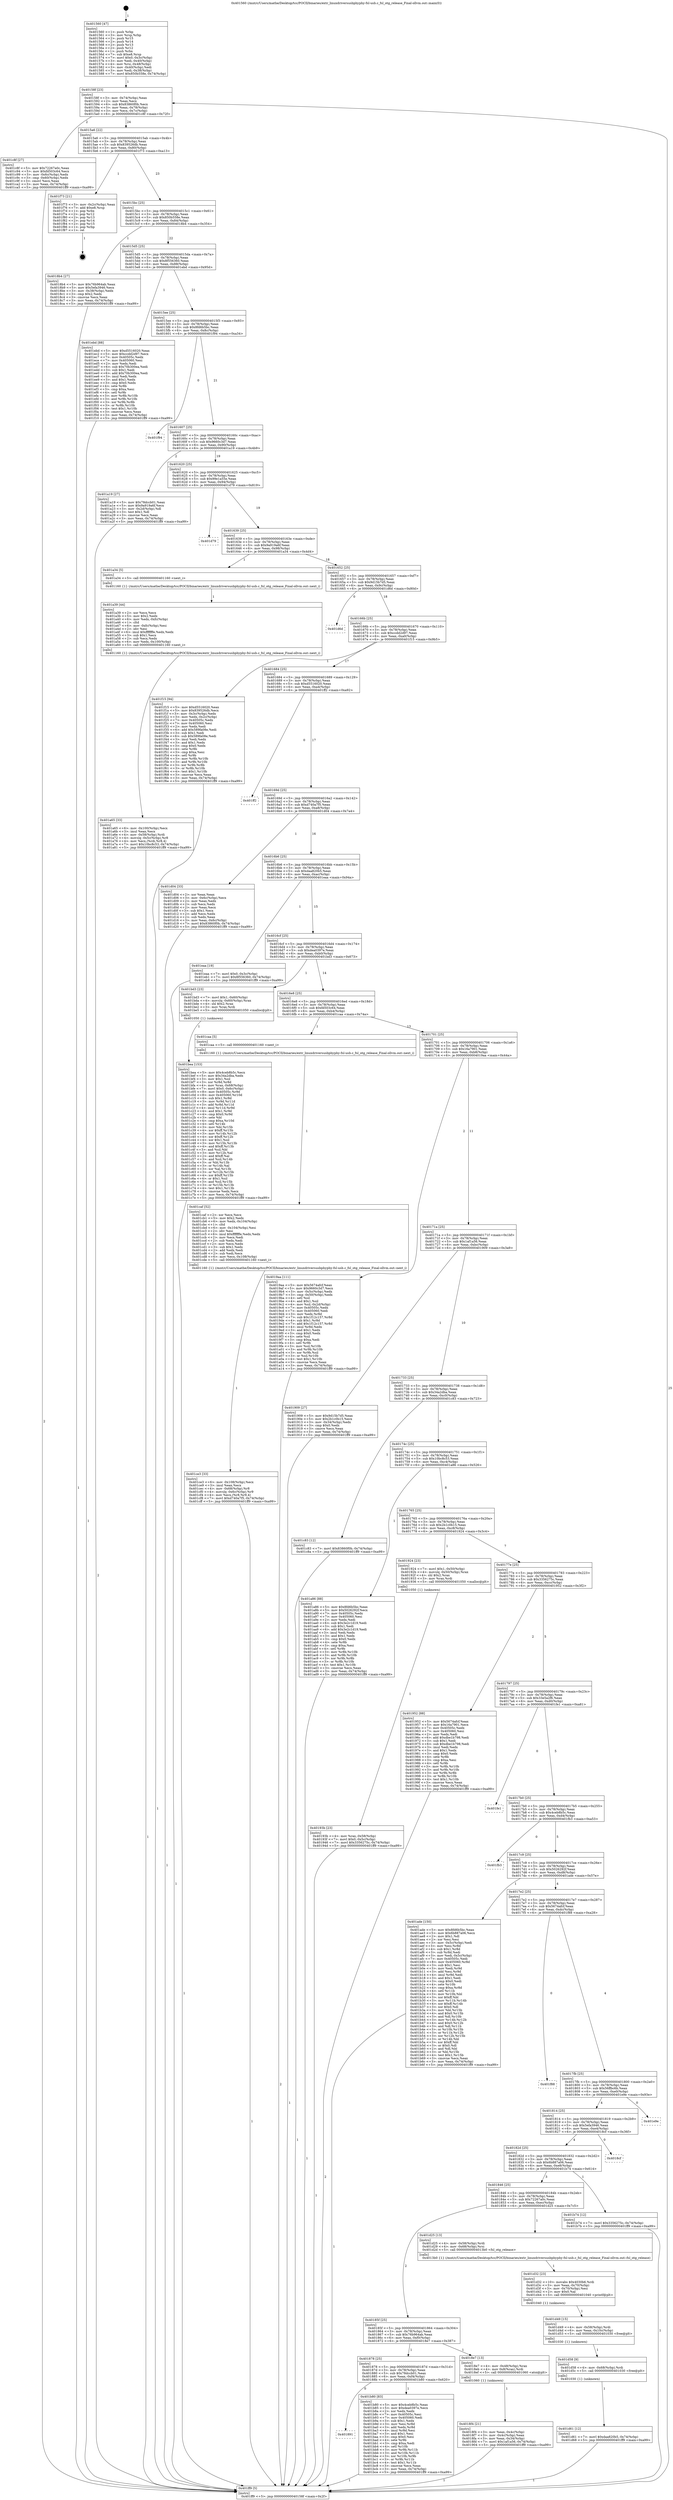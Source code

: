 digraph "0x401560" {
  label = "0x401560 (/mnt/c/Users/mathe/Desktop/tcc/POCII/binaries/extr_linuxdriversusbphyphy-fsl-usb.c_fsl_otg_release_Final-ollvm.out::main(0))"
  labelloc = "t"
  node[shape=record]

  Entry [label="",width=0.3,height=0.3,shape=circle,fillcolor=black,style=filled]
  "0x40158f" [label="{
     0x40158f [23]\l
     | [instrs]\l
     &nbsp;&nbsp;0x40158f \<+3\>: mov -0x74(%rbp),%eax\l
     &nbsp;&nbsp;0x401592 \<+2\>: mov %eax,%ecx\l
     &nbsp;&nbsp;0x401594 \<+6\>: sub $0x83860f0b,%ecx\l
     &nbsp;&nbsp;0x40159a \<+3\>: mov %eax,-0x78(%rbp)\l
     &nbsp;&nbsp;0x40159d \<+3\>: mov %ecx,-0x7c(%rbp)\l
     &nbsp;&nbsp;0x4015a0 \<+6\>: je 0000000000401c8f \<main+0x72f\>\l
  }"]
  "0x401c8f" [label="{
     0x401c8f [27]\l
     | [instrs]\l
     &nbsp;&nbsp;0x401c8f \<+5\>: mov $0x72267a0c,%eax\l
     &nbsp;&nbsp;0x401c94 \<+5\>: mov $0xfd503c64,%ecx\l
     &nbsp;&nbsp;0x401c99 \<+3\>: mov -0x6c(%rbp),%edx\l
     &nbsp;&nbsp;0x401c9c \<+3\>: cmp -0x60(%rbp),%edx\l
     &nbsp;&nbsp;0x401c9f \<+3\>: cmovl %ecx,%eax\l
     &nbsp;&nbsp;0x401ca2 \<+3\>: mov %eax,-0x74(%rbp)\l
     &nbsp;&nbsp;0x401ca5 \<+5\>: jmp 0000000000401ff9 \<main+0xa99\>\l
  }"]
  "0x4015a6" [label="{
     0x4015a6 [22]\l
     | [instrs]\l
     &nbsp;&nbsp;0x4015a6 \<+5\>: jmp 00000000004015ab \<main+0x4b\>\l
     &nbsp;&nbsp;0x4015ab \<+3\>: mov -0x78(%rbp),%eax\l
     &nbsp;&nbsp;0x4015ae \<+5\>: sub $0x839526db,%eax\l
     &nbsp;&nbsp;0x4015b3 \<+3\>: mov %eax,-0x80(%rbp)\l
     &nbsp;&nbsp;0x4015b6 \<+6\>: je 0000000000401f73 \<main+0xa13\>\l
  }"]
  Exit [label="",width=0.3,height=0.3,shape=circle,fillcolor=black,style=filled,peripheries=2]
  "0x401f73" [label="{
     0x401f73 [21]\l
     | [instrs]\l
     &nbsp;&nbsp;0x401f73 \<+3\>: mov -0x2c(%rbp),%eax\l
     &nbsp;&nbsp;0x401f76 \<+7\>: add $0xe8,%rsp\l
     &nbsp;&nbsp;0x401f7d \<+1\>: pop %rbx\l
     &nbsp;&nbsp;0x401f7e \<+2\>: pop %r12\l
     &nbsp;&nbsp;0x401f80 \<+2\>: pop %r13\l
     &nbsp;&nbsp;0x401f82 \<+2\>: pop %r14\l
     &nbsp;&nbsp;0x401f84 \<+2\>: pop %r15\l
     &nbsp;&nbsp;0x401f86 \<+1\>: pop %rbp\l
     &nbsp;&nbsp;0x401f87 \<+1\>: ret\l
  }"]
  "0x4015bc" [label="{
     0x4015bc [25]\l
     | [instrs]\l
     &nbsp;&nbsp;0x4015bc \<+5\>: jmp 00000000004015c1 \<main+0x61\>\l
     &nbsp;&nbsp;0x4015c1 \<+3\>: mov -0x78(%rbp),%eax\l
     &nbsp;&nbsp;0x4015c4 \<+5\>: sub $0x850b558e,%eax\l
     &nbsp;&nbsp;0x4015c9 \<+6\>: mov %eax,-0x84(%rbp)\l
     &nbsp;&nbsp;0x4015cf \<+6\>: je 00000000004018b4 \<main+0x354\>\l
  }"]
  "0x401d61" [label="{
     0x401d61 [12]\l
     | [instrs]\l
     &nbsp;&nbsp;0x401d61 \<+7\>: movl $0xdaa820b5,-0x74(%rbp)\l
     &nbsp;&nbsp;0x401d68 \<+5\>: jmp 0000000000401ff9 \<main+0xa99\>\l
  }"]
  "0x4018b4" [label="{
     0x4018b4 [27]\l
     | [instrs]\l
     &nbsp;&nbsp;0x4018b4 \<+5\>: mov $0x76b964ab,%eax\l
     &nbsp;&nbsp;0x4018b9 \<+5\>: mov $0x5efa3946,%ecx\l
     &nbsp;&nbsp;0x4018be \<+3\>: mov -0x38(%rbp),%edx\l
     &nbsp;&nbsp;0x4018c1 \<+3\>: cmp $0x2,%edx\l
     &nbsp;&nbsp;0x4018c4 \<+3\>: cmovne %ecx,%eax\l
     &nbsp;&nbsp;0x4018c7 \<+3\>: mov %eax,-0x74(%rbp)\l
     &nbsp;&nbsp;0x4018ca \<+5\>: jmp 0000000000401ff9 \<main+0xa99\>\l
  }"]
  "0x4015d5" [label="{
     0x4015d5 [25]\l
     | [instrs]\l
     &nbsp;&nbsp;0x4015d5 \<+5\>: jmp 00000000004015da \<main+0x7a\>\l
     &nbsp;&nbsp;0x4015da \<+3\>: mov -0x78(%rbp),%eax\l
     &nbsp;&nbsp;0x4015dd \<+5\>: sub $0x8f556360,%eax\l
     &nbsp;&nbsp;0x4015e2 \<+6\>: mov %eax,-0x88(%rbp)\l
     &nbsp;&nbsp;0x4015e8 \<+6\>: je 0000000000401ebd \<main+0x95d\>\l
  }"]
  "0x401ff9" [label="{
     0x401ff9 [5]\l
     | [instrs]\l
     &nbsp;&nbsp;0x401ff9 \<+5\>: jmp 000000000040158f \<main+0x2f\>\l
  }"]
  "0x401560" [label="{
     0x401560 [47]\l
     | [instrs]\l
     &nbsp;&nbsp;0x401560 \<+1\>: push %rbp\l
     &nbsp;&nbsp;0x401561 \<+3\>: mov %rsp,%rbp\l
     &nbsp;&nbsp;0x401564 \<+2\>: push %r15\l
     &nbsp;&nbsp;0x401566 \<+2\>: push %r14\l
     &nbsp;&nbsp;0x401568 \<+2\>: push %r13\l
     &nbsp;&nbsp;0x40156a \<+2\>: push %r12\l
     &nbsp;&nbsp;0x40156c \<+1\>: push %rbx\l
     &nbsp;&nbsp;0x40156d \<+7\>: sub $0xe8,%rsp\l
     &nbsp;&nbsp;0x401574 \<+7\>: movl $0x0,-0x3c(%rbp)\l
     &nbsp;&nbsp;0x40157b \<+3\>: mov %edi,-0x40(%rbp)\l
     &nbsp;&nbsp;0x40157e \<+4\>: mov %rsi,-0x48(%rbp)\l
     &nbsp;&nbsp;0x401582 \<+3\>: mov -0x40(%rbp),%edi\l
     &nbsp;&nbsp;0x401585 \<+3\>: mov %edi,-0x38(%rbp)\l
     &nbsp;&nbsp;0x401588 \<+7\>: movl $0x850b558e,-0x74(%rbp)\l
  }"]
  "0x401d58" [label="{
     0x401d58 [9]\l
     | [instrs]\l
     &nbsp;&nbsp;0x401d58 \<+4\>: mov -0x68(%rbp),%rdi\l
     &nbsp;&nbsp;0x401d5c \<+5\>: call 0000000000401030 \<free@plt\>\l
     | [calls]\l
     &nbsp;&nbsp;0x401030 \{1\} (unknown)\l
  }"]
  "0x401ebd" [label="{
     0x401ebd [88]\l
     | [instrs]\l
     &nbsp;&nbsp;0x401ebd \<+5\>: mov $0xd5516020,%eax\l
     &nbsp;&nbsp;0x401ec2 \<+5\>: mov $0xccdd2d97,%ecx\l
     &nbsp;&nbsp;0x401ec7 \<+7\>: mov 0x40505c,%edx\l
     &nbsp;&nbsp;0x401ece \<+7\>: mov 0x405060,%esi\l
     &nbsp;&nbsp;0x401ed5 \<+2\>: mov %edx,%edi\l
     &nbsp;&nbsp;0x401ed7 \<+6\>: sub $0x70b300ea,%edi\l
     &nbsp;&nbsp;0x401edd \<+3\>: sub $0x1,%edi\l
     &nbsp;&nbsp;0x401ee0 \<+6\>: add $0x70b300ea,%edi\l
     &nbsp;&nbsp;0x401ee6 \<+3\>: imul %edi,%edx\l
     &nbsp;&nbsp;0x401ee9 \<+3\>: and $0x1,%edx\l
     &nbsp;&nbsp;0x401eec \<+3\>: cmp $0x0,%edx\l
     &nbsp;&nbsp;0x401eef \<+4\>: sete %r8b\l
     &nbsp;&nbsp;0x401ef3 \<+3\>: cmp $0xa,%esi\l
     &nbsp;&nbsp;0x401ef6 \<+4\>: setl %r9b\l
     &nbsp;&nbsp;0x401efa \<+3\>: mov %r8b,%r10b\l
     &nbsp;&nbsp;0x401efd \<+3\>: and %r9b,%r10b\l
     &nbsp;&nbsp;0x401f00 \<+3\>: xor %r9b,%r8b\l
     &nbsp;&nbsp;0x401f03 \<+3\>: or %r8b,%r10b\l
     &nbsp;&nbsp;0x401f06 \<+4\>: test $0x1,%r10b\l
     &nbsp;&nbsp;0x401f0a \<+3\>: cmovne %ecx,%eax\l
     &nbsp;&nbsp;0x401f0d \<+3\>: mov %eax,-0x74(%rbp)\l
     &nbsp;&nbsp;0x401f10 \<+5\>: jmp 0000000000401ff9 \<main+0xa99\>\l
  }"]
  "0x4015ee" [label="{
     0x4015ee [25]\l
     | [instrs]\l
     &nbsp;&nbsp;0x4015ee \<+5\>: jmp 00000000004015f3 \<main+0x93\>\l
     &nbsp;&nbsp;0x4015f3 \<+3\>: mov -0x78(%rbp),%eax\l
     &nbsp;&nbsp;0x4015f6 \<+5\>: sub $0x8fd6b5bc,%eax\l
     &nbsp;&nbsp;0x4015fb \<+6\>: mov %eax,-0x8c(%rbp)\l
     &nbsp;&nbsp;0x401601 \<+6\>: je 0000000000401f94 \<main+0xa34\>\l
  }"]
  "0x401d49" [label="{
     0x401d49 [15]\l
     | [instrs]\l
     &nbsp;&nbsp;0x401d49 \<+4\>: mov -0x58(%rbp),%rdi\l
     &nbsp;&nbsp;0x401d4d \<+6\>: mov %eax,-0x10c(%rbp)\l
     &nbsp;&nbsp;0x401d53 \<+5\>: call 0000000000401030 \<free@plt\>\l
     | [calls]\l
     &nbsp;&nbsp;0x401030 \{1\} (unknown)\l
  }"]
  "0x401f94" [label="{
     0x401f94\l
  }", style=dashed]
  "0x401607" [label="{
     0x401607 [25]\l
     | [instrs]\l
     &nbsp;&nbsp;0x401607 \<+5\>: jmp 000000000040160c \<main+0xac\>\l
     &nbsp;&nbsp;0x40160c \<+3\>: mov -0x78(%rbp),%eax\l
     &nbsp;&nbsp;0x40160f \<+5\>: sub $0x9660c3d7,%eax\l
     &nbsp;&nbsp;0x401614 \<+6\>: mov %eax,-0x90(%rbp)\l
     &nbsp;&nbsp;0x40161a \<+6\>: je 0000000000401a19 \<main+0x4b9\>\l
  }"]
  "0x401d32" [label="{
     0x401d32 [23]\l
     | [instrs]\l
     &nbsp;&nbsp;0x401d32 \<+10\>: movabs $0x4030b6,%rdi\l
     &nbsp;&nbsp;0x401d3c \<+3\>: mov %eax,-0x70(%rbp)\l
     &nbsp;&nbsp;0x401d3f \<+3\>: mov -0x70(%rbp),%esi\l
     &nbsp;&nbsp;0x401d42 \<+2\>: mov $0x0,%al\l
     &nbsp;&nbsp;0x401d44 \<+5\>: call 0000000000401040 \<printf@plt\>\l
     | [calls]\l
     &nbsp;&nbsp;0x401040 \{1\} (unknown)\l
  }"]
  "0x401a19" [label="{
     0x401a19 [27]\l
     | [instrs]\l
     &nbsp;&nbsp;0x401a19 \<+5\>: mov $0x78dccb01,%eax\l
     &nbsp;&nbsp;0x401a1e \<+5\>: mov $0x9a919a6f,%ecx\l
     &nbsp;&nbsp;0x401a23 \<+3\>: mov -0x2d(%rbp),%dl\l
     &nbsp;&nbsp;0x401a26 \<+3\>: test $0x1,%dl\l
     &nbsp;&nbsp;0x401a29 \<+3\>: cmovne %ecx,%eax\l
     &nbsp;&nbsp;0x401a2c \<+3\>: mov %eax,-0x74(%rbp)\l
     &nbsp;&nbsp;0x401a2f \<+5\>: jmp 0000000000401ff9 \<main+0xa99\>\l
  }"]
  "0x401620" [label="{
     0x401620 [25]\l
     | [instrs]\l
     &nbsp;&nbsp;0x401620 \<+5\>: jmp 0000000000401625 \<main+0xc5\>\l
     &nbsp;&nbsp;0x401625 \<+3\>: mov -0x78(%rbp),%eax\l
     &nbsp;&nbsp;0x401628 \<+5\>: sub $0x99e1a55e,%eax\l
     &nbsp;&nbsp;0x40162d \<+6\>: mov %eax,-0x94(%rbp)\l
     &nbsp;&nbsp;0x401633 \<+6\>: je 0000000000401d79 \<main+0x819\>\l
  }"]
  "0x401ce3" [label="{
     0x401ce3 [33]\l
     | [instrs]\l
     &nbsp;&nbsp;0x401ce3 \<+6\>: mov -0x108(%rbp),%ecx\l
     &nbsp;&nbsp;0x401ce9 \<+3\>: imul %eax,%ecx\l
     &nbsp;&nbsp;0x401cec \<+4\>: mov -0x68(%rbp),%r8\l
     &nbsp;&nbsp;0x401cf0 \<+4\>: movslq -0x6c(%rbp),%r9\l
     &nbsp;&nbsp;0x401cf4 \<+4\>: mov %ecx,(%r8,%r9,4)\l
     &nbsp;&nbsp;0x401cf8 \<+7\>: movl $0xd740a7f5,-0x74(%rbp)\l
     &nbsp;&nbsp;0x401cff \<+5\>: jmp 0000000000401ff9 \<main+0xa99\>\l
  }"]
  "0x401d79" [label="{
     0x401d79\l
  }", style=dashed]
  "0x401639" [label="{
     0x401639 [25]\l
     | [instrs]\l
     &nbsp;&nbsp;0x401639 \<+5\>: jmp 000000000040163e \<main+0xde\>\l
     &nbsp;&nbsp;0x40163e \<+3\>: mov -0x78(%rbp),%eax\l
     &nbsp;&nbsp;0x401641 \<+5\>: sub $0x9a919a6f,%eax\l
     &nbsp;&nbsp;0x401646 \<+6\>: mov %eax,-0x98(%rbp)\l
     &nbsp;&nbsp;0x40164c \<+6\>: je 0000000000401a34 \<main+0x4d4\>\l
  }"]
  "0x401caf" [label="{
     0x401caf [52]\l
     | [instrs]\l
     &nbsp;&nbsp;0x401caf \<+2\>: xor %ecx,%ecx\l
     &nbsp;&nbsp;0x401cb1 \<+5\>: mov $0x2,%edx\l
     &nbsp;&nbsp;0x401cb6 \<+6\>: mov %edx,-0x104(%rbp)\l
     &nbsp;&nbsp;0x401cbc \<+1\>: cltd\l
     &nbsp;&nbsp;0x401cbd \<+6\>: mov -0x104(%rbp),%esi\l
     &nbsp;&nbsp;0x401cc3 \<+2\>: idiv %esi\l
     &nbsp;&nbsp;0x401cc5 \<+6\>: imul $0xfffffffe,%edx,%edx\l
     &nbsp;&nbsp;0x401ccb \<+2\>: mov %ecx,%edi\l
     &nbsp;&nbsp;0x401ccd \<+2\>: sub %edx,%edi\l
     &nbsp;&nbsp;0x401ccf \<+2\>: mov %ecx,%edx\l
     &nbsp;&nbsp;0x401cd1 \<+3\>: sub $0x1,%edx\l
     &nbsp;&nbsp;0x401cd4 \<+2\>: add %edx,%edi\l
     &nbsp;&nbsp;0x401cd6 \<+2\>: sub %edi,%ecx\l
     &nbsp;&nbsp;0x401cd8 \<+6\>: mov %ecx,-0x108(%rbp)\l
     &nbsp;&nbsp;0x401cde \<+5\>: call 0000000000401160 \<next_i\>\l
     | [calls]\l
     &nbsp;&nbsp;0x401160 \{1\} (/mnt/c/Users/mathe/Desktop/tcc/POCII/binaries/extr_linuxdriversusbphyphy-fsl-usb.c_fsl_otg_release_Final-ollvm.out::next_i)\l
  }"]
  "0x401a34" [label="{
     0x401a34 [5]\l
     | [instrs]\l
     &nbsp;&nbsp;0x401a34 \<+5\>: call 0000000000401160 \<next_i\>\l
     | [calls]\l
     &nbsp;&nbsp;0x401160 \{1\} (/mnt/c/Users/mathe/Desktop/tcc/POCII/binaries/extr_linuxdriversusbphyphy-fsl-usb.c_fsl_otg_release_Final-ollvm.out::next_i)\l
  }"]
  "0x401652" [label="{
     0x401652 [25]\l
     | [instrs]\l
     &nbsp;&nbsp;0x401652 \<+5\>: jmp 0000000000401657 \<main+0xf7\>\l
     &nbsp;&nbsp;0x401657 \<+3\>: mov -0x78(%rbp),%eax\l
     &nbsp;&nbsp;0x40165a \<+5\>: sub $0x9d15b7d5,%eax\l
     &nbsp;&nbsp;0x40165f \<+6\>: mov %eax,-0x9c(%rbp)\l
     &nbsp;&nbsp;0x401665 \<+6\>: je 0000000000401d6d \<main+0x80d\>\l
  }"]
  "0x401bea" [label="{
     0x401bea [153]\l
     | [instrs]\l
     &nbsp;&nbsp;0x401bea \<+5\>: mov $0x4ceb8b5c,%ecx\l
     &nbsp;&nbsp;0x401bef \<+5\>: mov $0x34a2dba,%edx\l
     &nbsp;&nbsp;0x401bf4 \<+3\>: mov $0x1,%sil\l
     &nbsp;&nbsp;0x401bf7 \<+3\>: xor %r8d,%r8d\l
     &nbsp;&nbsp;0x401bfa \<+4\>: mov %rax,-0x68(%rbp)\l
     &nbsp;&nbsp;0x401bfe \<+7\>: movl $0x0,-0x6c(%rbp)\l
     &nbsp;&nbsp;0x401c05 \<+8\>: mov 0x40505c,%r9d\l
     &nbsp;&nbsp;0x401c0d \<+8\>: mov 0x405060,%r10d\l
     &nbsp;&nbsp;0x401c15 \<+4\>: sub $0x1,%r8d\l
     &nbsp;&nbsp;0x401c19 \<+3\>: mov %r9d,%r11d\l
     &nbsp;&nbsp;0x401c1c \<+3\>: add %r8d,%r11d\l
     &nbsp;&nbsp;0x401c1f \<+4\>: imul %r11d,%r9d\l
     &nbsp;&nbsp;0x401c23 \<+4\>: and $0x1,%r9d\l
     &nbsp;&nbsp;0x401c27 \<+4\>: cmp $0x0,%r9d\l
     &nbsp;&nbsp;0x401c2b \<+3\>: sete %bl\l
     &nbsp;&nbsp;0x401c2e \<+4\>: cmp $0xa,%r10d\l
     &nbsp;&nbsp;0x401c32 \<+4\>: setl %r14b\l
     &nbsp;&nbsp;0x401c36 \<+3\>: mov %bl,%r15b\l
     &nbsp;&nbsp;0x401c39 \<+4\>: xor $0xff,%r15b\l
     &nbsp;&nbsp;0x401c3d \<+3\>: mov %r14b,%r12b\l
     &nbsp;&nbsp;0x401c40 \<+4\>: xor $0xff,%r12b\l
     &nbsp;&nbsp;0x401c44 \<+4\>: xor $0x1,%sil\l
     &nbsp;&nbsp;0x401c48 \<+3\>: mov %r15b,%r13b\l
     &nbsp;&nbsp;0x401c4b \<+4\>: and $0xff,%r13b\l
     &nbsp;&nbsp;0x401c4f \<+3\>: and %sil,%bl\l
     &nbsp;&nbsp;0x401c52 \<+3\>: mov %r12b,%al\l
     &nbsp;&nbsp;0x401c55 \<+2\>: and $0xff,%al\l
     &nbsp;&nbsp;0x401c57 \<+3\>: and %sil,%r14b\l
     &nbsp;&nbsp;0x401c5a \<+3\>: or %bl,%r13b\l
     &nbsp;&nbsp;0x401c5d \<+3\>: or %r14b,%al\l
     &nbsp;&nbsp;0x401c60 \<+3\>: xor %al,%r13b\l
     &nbsp;&nbsp;0x401c63 \<+3\>: or %r12b,%r15b\l
     &nbsp;&nbsp;0x401c66 \<+4\>: xor $0xff,%r15b\l
     &nbsp;&nbsp;0x401c6a \<+4\>: or $0x1,%sil\l
     &nbsp;&nbsp;0x401c6e \<+3\>: and %sil,%r15b\l
     &nbsp;&nbsp;0x401c71 \<+3\>: or %r15b,%r13b\l
     &nbsp;&nbsp;0x401c74 \<+4\>: test $0x1,%r13b\l
     &nbsp;&nbsp;0x401c78 \<+3\>: cmovne %edx,%ecx\l
     &nbsp;&nbsp;0x401c7b \<+3\>: mov %ecx,-0x74(%rbp)\l
     &nbsp;&nbsp;0x401c7e \<+5\>: jmp 0000000000401ff9 \<main+0xa99\>\l
  }"]
  "0x401d6d" [label="{
     0x401d6d\l
  }", style=dashed]
  "0x40166b" [label="{
     0x40166b [25]\l
     | [instrs]\l
     &nbsp;&nbsp;0x40166b \<+5\>: jmp 0000000000401670 \<main+0x110\>\l
     &nbsp;&nbsp;0x401670 \<+3\>: mov -0x78(%rbp),%eax\l
     &nbsp;&nbsp;0x401673 \<+5\>: sub $0xccdd2d97,%eax\l
     &nbsp;&nbsp;0x401678 \<+6\>: mov %eax,-0xa0(%rbp)\l
     &nbsp;&nbsp;0x40167e \<+6\>: je 0000000000401f15 \<main+0x9b5\>\l
  }"]
  "0x401891" [label="{
     0x401891\l
  }", style=dashed]
  "0x401f15" [label="{
     0x401f15 [94]\l
     | [instrs]\l
     &nbsp;&nbsp;0x401f15 \<+5\>: mov $0xd5516020,%eax\l
     &nbsp;&nbsp;0x401f1a \<+5\>: mov $0x839526db,%ecx\l
     &nbsp;&nbsp;0x401f1f \<+3\>: mov -0x3c(%rbp),%edx\l
     &nbsp;&nbsp;0x401f22 \<+3\>: mov %edx,-0x2c(%rbp)\l
     &nbsp;&nbsp;0x401f25 \<+7\>: mov 0x40505c,%edx\l
     &nbsp;&nbsp;0x401f2c \<+7\>: mov 0x405060,%esi\l
     &nbsp;&nbsp;0x401f33 \<+2\>: mov %edx,%edi\l
     &nbsp;&nbsp;0x401f35 \<+6\>: add $0x589fa08e,%edi\l
     &nbsp;&nbsp;0x401f3b \<+3\>: sub $0x1,%edi\l
     &nbsp;&nbsp;0x401f3e \<+6\>: sub $0x589fa08e,%edi\l
     &nbsp;&nbsp;0x401f44 \<+3\>: imul %edi,%edx\l
     &nbsp;&nbsp;0x401f47 \<+3\>: and $0x1,%edx\l
     &nbsp;&nbsp;0x401f4a \<+3\>: cmp $0x0,%edx\l
     &nbsp;&nbsp;0x401f4d \<+4\>: sete %r8b\l
     &nbsp;&nbsp;0x401f51 \<+3\>: cmp $0xa,%esi\l
     &nbsp;&nbsp;0x401f54 \<+4\>: setl %r9b\l
     &nbsp;&nbsp;0x401f58 \<+3\>: mov %r8b,%r10b\l
     &nbsp;&nbsp;0x401f5b \<+3\>: and %r9b,%r10b\l
     &nbsp;&nbsp;0x401f5e \<+3\>: xor %r9b,%r8b\l
     &nbsp;&nbsp;0x401f61 \<+3\>: or %r8b,%r10b\l
     &nbsp;&nbsp;0x401f64 \<+4\>: test $0x1,%r10b\l
     &nbsp;&nbsp;0x401f68 \<+3\>: cmovne %ecx,%eax\l
     &nbsp;&nbsp;0x401f6b \<+3\>: mov %eax,-0x74(%rbp)\l
     &nbsp;&nbsp;0x401f6e \<+5\>: jmp 0000000000401ff9 \<main+0xa99\>\l
  }"]
  "0x401684" [label="{
     0x401684 [25]\l
     | [instrs]\l
     &nbsp;&nbsp;0x401684 \<+5\>: jmp 0000000000401689 \<main+0x129\>\l
     &nbsp;&nbsp;0x401689 \<+3\>: mov -0x78(%rbp),%eax\l
     &nbsp;&nbsp;0x40168c \<+5\>: sub $0xd5516020,%eax\l
     &nbsp;&nbsp;0x401691 \<+6\>: mov %eax,-0xa4(%rbp)\l
     &nbsp;&nbsp;0x401697 \<+6\>: je 0000000000401ff2 \<main+0xa92\>\l
  }"]
  "0x401b80" [label="{
     0x401b80 [83]\l
     | [instrs]\l
     &nbsp;&nbsp;0x401b80 \<+5\>: mov $0x4ceb8b5c,%eax\l
     &nbsp;&nbsp;0x401b85 \<+5\>: mov $0xdea0397e,%ecx\l
     &nbsp;&nbsp;0x401b8a \<+2\>: xor %edx,%edx\l
     &nbsp;&nbsp;0x401b8c \<+7\>: mov 0x40505c,%esi\l
     &nbsp;&nbsp;0x401b93 \<+7\>: mov 0x405060,%edi\l
     &nbsp;&nbsp;0x401b9a \<+3\>: sub $0x1,%edx\l
     &nbsp;&nbsp;0x401b9d \<+3\>: mov %esi,%r8d\l
     &nbsp;&nbsp;0x401ba0 \<+3\>: add %edx,%r8d\l
     &nbsp;&nbsp;0x401ba3 \<+4\>: imul %r8d,%esi\l
     &nbsp;&nbsp;0x401ba7 \<+3\>: and $0x1,%esi\l
     &nbsp;&nbsp;0x401baa \<+3\>: cmp $0x0,%esi\l
     &nbsp;&nbsp;0x401bad \<+4\>: sete %r9b\l
     &nbsp;&nbsp;0x401bb1 \<+3\>: cmp $0xa,%edi\l
     &nbsp;&nbsp;0x401bb4 \<+4\>: setl %r10b\l
     &nbsp;&nbsp;0x401bb8 \<+3\>: mov %r9b,%r11b\l
     &nbsp;&nbsp;0x401bbb \<+3\>: and %r10b,%r11b\l
     &nbsp;&nbsp;0x401bbe \<+3\>: xor %r10b,%r9b\l
     &nbsp;&nbsp;0x401bc1 \<+3\>: or %r9b,%r11b\l
     &nbsp;&nbsp;0x401bc4 \<+4\>: test $0x1,%r11b\l
     &nbsp;&nbsp;0x401bc8 \<+3\>: cmovne %ecx,%eax\l
     &nbsp;&nbsp;0x401bcb \<+3\>: mov %eax,-0x74(%rbp)\l
     &nbsp;&nbsp;0x401bce \<+5\>: jmp 0000000000401ff9 \<main+0xa99\>\l
  }"]
  "0x401ff2" [label="{
     0x401ff2\l
  }", style=dashed]
  "0x40169d" [label="{
     0x40169d [25]\l
     | [instrs]\l
     &nbsp;&nbsp;0x40169d \<+5\>: jmp 00000000004016a2 \<main+0x142\>\l
     &nbsp;&nbsp;0x4016a2 \<+3\>: mov -0x78(%rbp),%eax\l
     &nbsp;&nbsp;0x4016a5 \<+5\>: sub $0xd740a7f5,%eax\l
     &nbsp;&nbsp;0x4016aa \<+6\>: mov %eax,-0xa8(%rbp)\l
     &nbsp;&nbsp;0x4016b0 \<+6\>: je 0000000000401d04 \<main+0x7a4\>\l
  }"]
  "0x401a65" [label="{
     0x401a65 [33]\l
     | [instrs]\l
     &nbsp;&nbsp;0x401a65 \<+6\>: mov -0x100(%rbp),%ecx\l
     &nbsp;&nbsp;0x401a6b \<+3\>: imul %eax,%ecx\l
     &nbsp;&nbsp;0x401a6e \<+4\>: mov -0x58(%rbp),%rdi\l
     &nbsp;&nbsp;0x401a72 \<+4\>: movslq -0x5c(%rbp),%r8\l
     &nbsp;&nbsp;0x401a76 \<+4\>: mov %ecx,(%rdi,%r8,4)\l
     &nbsp;&nbsp;0x401a7a \<+7\>: movl $0x10bc8c53,-0x74(%rbp)\l
     &nbsp;&nbsp;0x401a81 \<+5\>: jmp 0000000000401ff9 \<main+0xa99\>\l
  }"]
  "0x401d04" [label="{
     0x401d04 [33]\l
     | [instrs]\l
     &nbsp;&nbsp;0x401d04 \<+2\>: xor %eax,%eax\l
     &nbsp;&nbsp;0x401d06 \<+3\>: mov -0x6c(%rbp),%ecx\l
     &nbsp;&nbsp;0x401d09 \<+2\>: mov %eax,%edx\l
     &nbsp;&nbsp;0x401d0b \<+2\>: sub %ecx,%edx\l
     &nbsp;&nbsp;0x401d0d \<+2\>: mov %eax,%ecx\l
     &nbsp;&nbsp;0x401d0f \<+3\>: sub $0x1,%ecx\l
     &nbsp;&nbsp;0x401d12 \<+2\>: add %ecx,%edx\l
     &nbsp;&nbsp;0x401d14 \<+2\>: sub %edx,%eax\l
     &nbsp;&nbsp;0x401d16 \<+3\>: mov %eax,-0x6c(%rbp)\l
     &nbsp;&nbsp;0x401d19 \<+7\>: movl $0x83860f0b,-0x74(%rbp)\l
     &nbsp;&nbsp;0x401d20 \<+5\>: jmp 0000000000401ff9 \<main+0xa99\>\l
  }"]
  "0x4016b6" [label="{
     0x4016b6 [25]\l
     | [instrs]\l
     &nbsp;&nbsp;0x4016b6 \<+5\>: jmp 00000000004016bb \<main+0x15b\>\l
     &nbsp;&nbsp;0x4016bb \<+3\>: mov -0x78(%rbp),%eax\l
     &nbsp;&nbsp;0x4016be \<+5\>: sub $0xdaa820b5,%eax\l
     &nbsp;&nbsp;0x4016c3 \<+6\>: mov %eax,-0xac(%rbp)\l
     &nbsp;&nbsp;0x4016c9 \<+6\>: je 0000000000401eaa \<main+0x94a\>\l
  }"]
  "0x401a39" [label="{
     0x401a39 [44]\l
     | [instrs]\l
     &nbsp;&nbsp;0x401a39 \<+2\>: xor %ecx,%ecx\l
     &nbsp;&nbsp;0x401a3b \<+5\>: mov $0x2,%edx\l
     &nbsp;&nbsp;0x401a40 \<+6\>: mov %edx,-0xfc(%rbp)\l
     &nbsp;&nbsp;0x401a46 \<+1\>: cltd\l
     &nbsp;&nbsp;0x401a47 \<+6\>: mov -0xfc(%rbp),%esi\l
     &nbsp;&nbsp;0x401a4d \<+2\>: idiv %esi\l
     &nbsp;&nbsp;0x401a4f \<+6\>: imul $0xfffffffe,%edx,%edx\l
     &nbsp;&nbsp;0x401a55 \<+3\>: sub $0x1,%ecx\l
     &nbsp;&nbsp;0x401a58 \<+2\>: sub %ecx,%edx\l
     &nbsp;&nbsp;0x401a5a \<+6\>: mov %edx,-0x100(%rbp)\l
     &nbsp;&nbsp;0x401a60 \<+5\>: call 0000000000401160 \<next_i\>\l
     | [calls]\l
     &nbsp;&nbsp;0x401160 \{1\} (/mnt/c/Users/mathe/Desktop/tcc/POCII/binaries/extr_linuxdriversusbphyphy-fsl-usb.c_fsl_otg_release_Final-ollvm.out::next_i)\l
  }"]
  "0x401eaa" [label="{
     0x401eaa [19]\l
     | [instrs]\l
     &nbsp;&nbsp;0x401eaa \<+7\>: movl $0x0,-0x3c(%rbp)\l
     &nbsp;&nbsp;0x401eb1 \<+7\>: movl $0x8f556360,-0x74(%rbp)\l
     &nbsp;&nbsp;0x401eb8 \<+5\>: jmp 0000000000401ff9 \<main+0xa99\>\l
  }"]
  "0x4016cf" [label="{
     0x4016cf [25]\l
     | [instrs]\l
     &nbsp;&nbsp;0x4016cf \<+5\>: jmp 00000000004016d4 \<main+0x174\>\l
     &nbsp;&nbsp;0x4016d4 \<+3\>: mov -0x78(%rbp),%eax\l
     &nbsp;&nbsp;0x4016d7 \<+5\>: sub $0xdea0397e,%eax\l
     &nbsp;&nbsp;0x4016dc \<+6\>: mov %eax,-0xb0(%rbp)\l
     &nbsp;&nbsp;0x4016e2 \<+6\>: je 0000000000401bd3 \<main+0x673\>\l
  }"]
  "0x40193b" [label="{
     0x40193b [23]\l
     | [instrs]\l
     &nbsp;&nbsp;0x40193b \<+4\>: mov %rax,-0x58(%rbp)\l
     &nbsp;&nbsp;0x40193f \<+7\>: movl $0x0,-0x5c(%rbp)\l
     &nbsp;&nbsp;0x401946 \<+7\>: movl $0x3356275c,-0x74(%rbp)\l
     &nbsp;&nbsp;0x40194d \<+5\>: jmp 0000000000401ff9 \<main+0xa99\>\l
  }"]
  "0x401bd3" [label="{
     0x401bd3 [23]\l
     | [instrs]\l
     &nbsp;&nbsp;0x401bd3 \<+7\>: movl $0x1,-0x60(%rbp)\l
     &nbsp;&nbsp;0x401bda \<+4\>: movslq -0x60(%rbp),%rax\l
     &nbsp;&nbsp;0x401bde \<+4\>: shl $0x2,%rax\l
     &nbsp;&nbsp;0x401be2 \<+3\>: mov %rax,%rdi\l
     &nbsp;&nbsp;0x401be5 \<+5\>: call 0000000000401050 \<malloc@plt\>\l
     | [calls]\l
     &nbsp;&nbsp;0x401050 \{1\} (unknown)\l
  }"]
  "0x4016e8" [label="{
     0x4016e8 [25]\l
     | [instrs]\l
     &nbsp;&nbsp;0x4016e8 \<+5\>: jmp 00000000004016ed \<main+0x18d\>\l
     &nbsp;&nbsp;0x4016ed \<+3\>: mov -0x78(%rbp),%eax\l
     &nbsp;&nbsp;0x4016f0 \<+5\>: sub $0xfd503c64,%eax\l
     &nbsp;&nbsp;0x4016f5 \<+6\>: mov %eax,-0xb4(%rbp)\l
     &nbsp;&nbsp;0x4016fb \<+6\>: je 0000000000401caa \<main+0x74a\>\l
  }"]
  "0x4018f4" [label="{
     0x4018f4 [21]\l
     | [instrs]\l
     &nbsp;&nbsp;0x4018f4 \<+3\>: mov %eax,-0x4c(%rbp)\l
     &nbsp;&nbsp;0x4018f7 \<+3\>: mov -0x4c(%rbp),%eax\l
     &nbsp;&nbsp;0x4018fa \<+3\>: mov %eax,-0x34(%rbp)\l
     &nbsp;&nbsp;0x4018fd \<+7\>: movl $0x1af1a56,-0x74(%rbp)\l
     &nbsp;&nbsp;0x401904 \<+5\>: jmp 0000000000401ff9 \<main+0xa99\>\l
  }"]
  "0x401caa" [label="{
     0x401caa [5]\l
     | [instrs]\l
     &nbsp;&nbsp;0x401caa \<+5\>: call 0000000000401160 \<next_i\>\l
     | [calls]\l
     &nbsp;&nbsp;0x401160 \{1\} (/mnt/c/Users/mathe/Desktop/tcc/POCII/binaries/extr_linuxdriversusbphyphy-fsl-usb.c_fsl_otg_release_Final-ollvm.out::next_i)\l
  }"]
  "0x401701" [label="{
     0x401701 [25]\l
     | [instrs]\l
     &nbsp;&nbsp;0x401701 \<+5\>: jmp 0000000000401706 \<main+0x1a6\>\l
     &nbsp;&nbsp;0x401706 \<+3\>: mov -0x78(%rbp),%eax\l
     &nbsp;&nbsp;0x401709 \<+5\>: sub $0x16a7901,%eax\l
     &nbsp;&nbsp;0x40170e \<+6\>: mov %eax,-0xb8(%rbp)\l
     &nbsp;&nbsp;0x401714 \<+6\>: je 00000000004019aa \<main+0x44a\>\l
  }"]
  "0x401878" [label="{
     0x401878 [25]\l
     | [instrs]\l
     &nbsp;&nbsp;0x401878 \<+5\>: jmp 000000000040187d \<main+0x31d\>\l
     &nbsp;&nbsp;0x40187d \<+3\>: mov -0x78(%rbp),%eax\l
     &nbsp;&nbsp;0x401880 \<+5\>: sub $0x78dccb01,%eax\l
     &nbsp;&nbsp;0x401885 \<+6\>: mov %eax,-0xf4(%rbp)\l
     &nbsp;&nbsp;0x40188b \<+6\>: je 0000000000401b80 \<main+0x620\>\l
  }"]
  "0x4019aa" [label="{
     0x4019aa [111]\l
     | [instrs]\l
     &nbsp;&nbsp;0x4019aa \<+5\>: mov $0x5674afcf,%eax\l
     &nbsp;&nbsp;0x4019af \<+5\>: mov $0x9660c3d7,%ecx\l
     &nbsp;&nbsp;0x4019b4 \<+3\>: mov -0x5c(%rbp),%edx\l
     &nbsp;&nbsp;0x4019b7 \<+3\>: cmp -0x50(%rbp),%edx\l
     &nbsp;&nbsp;0x4019ba \<+4\>: setl %sil\l
     &nbsp;&nbsp;0x4019be \<+4\>: and $0x1,%sil\l
     &nbsp;&nbsp;0x4019c2 \<+4\>: mov %sil,-0x2d(%rbp)\l
     &nbsp;&nbsp;0x4019c6 \<+7\>: mov 0x40505c,%edx\l
     &nbsp;&nbsp;0x4019cd \<+7\>: mov 0x405060,%edi\l
     &nbsp;&nbsp;0x4019d4 \<+3\>: mov %edx,%r8d\l
     &nbsp;&nbsp;0x4019d7 \<+7\>: sub $0x1f12c157,%r8d\l
     &nbsp;&nbsp;0x4019de \<+4\>: sub $0x1,%r8d\l
     &nbsp;&nbsp;0x4019e2 \<+7\>: add $0x1f12c157,%r8d\l
     &nbsp;&nbsp;0x4019e9 \<+4\>: imul %r8d,%edx\l
     &nbsp;&nbsp;0x4019ed \<+3\>: and $0x1,%edx\l
     &nbsp;&nbsp;0x4019f0 \<+3\>: cmp $0x0,%edx\l
     &nbsp;&nbsp;0x4019f3 \<+4\>: sete %sil\l
     &nbsp;&nbsp;0x4019f7 \<+3\>: cmp $0xa,%edi\l
     &nbsp;&nbsp;0x4019fa \<+4\>: setl %r9b\l
     &nbsp;&nbsp;0x4019fe \<+3\>: mov %sil,%r10b\l
     &nbsp;&nbsp;0x401a01 \<+3\>: and %r9b,%r10b\l
     &nbsp;&nbsp;0x401a04 \<+3\>: xor %r9b,%sil\l
     &nbsp;&nbsp;0x401a07 \<+3\>: or %sil,%r10b\l
     &nbsp;&nbsp;0x401a0a \<+4\>: test $0x1,%r10b\l
     &nbsp;&nbsp;0x401a0e \<+3\>: cmovne %ecx,%eax\l
     &nbsp;&nbsp;0x401a11 \<+3\>: mov %eax,-0x74(%rbp)\l
     &nbsp;&nbsp;0x401a14 \<+5\>: jmp 0000000000401ff9 \<main+0xa99\>\l
  }"]
  "0x40171a" [label="{
     0x40171a [25]\l
     | [instrs]\l
     &nbsp;&nbsp;0x40171a \<+5\>: jmp 000000000040171f \<main+0x1bf\>\l
     &nbsp;&nbsp;0x40171f \<+3\>: mov -0x78(%rbp),%eax\l
     &nbsp;&nbsp;0x401722 \<+5\>: sub $0x1af1a56,%eax\l
     &nbsp;&nbsp;0x401727 \<+6\>: mov %eax,-0xbc(%rbp)\l
     &nbsp;&nbsp;0x40172d \<+6\>: je 0000000000401909 \<main+0x3a9\>\l
  }"]
  "0x4018e7" [label="{
     0x4018e7 [13]\l
     | [instrs]\l
     &nbsp;&nbsp;0x4018e7 \<+4\>: mov -0x48(%rbp),%rax\l
     &nbsp;&nbsp;0x4018eb \<+4\>: mov 0x8(%rax),%rdi\l
     &nbsp;&nbsp;0x4018ef \<+5\>: call 0000000000401060 \<atoi@plt\>\l
     | [calls]\l
     &nbsp;&nbsp;0x401060 \{1\} (unknown)\l
  }"]
  "0x401909" [label="{
     0x401909 [27]\l
     | [instrs]\l
     &nbsp;&nbsp;0x401909 \<+5\>: mov $0x9d15b7d5,%eax\l
     &nbsp;&nbsp;0x40190e \<+5\>: mov $0x2b1c0b15,%ecx\l
     &nbsp;&nbsp;0x401913 \<+3\>: mov -0x34(%rbp),%edx\l
     &nbsp;&nbsp;0x401916 \<+3\>: cmp $0x0,%edx\l
     &nbsp;&nbsp;0x401919 \<+3\>: cmove %ecx,%eax\l
     &nbsp;&nbsp;0x40191c \<+3\>: mov %eax,-0x74(%rbp)\l
     &nbsp;&nbsp;0x40191f \<+5\>: jmp 0000000000401ff9 \<main+0xa99\>\l
  }"]
  "0x401733" [label="{
     0x401733 [25]\l
     | [instrs]\l
     &nbsp;&nbsp;0x401733 \<+5\>: jmp 0000000000401738 \<main+0x1d8\>\l
     &nbsp;&nbsp;0x401738 \<+3\>: mov -0x78(%rbp),%eax\l
     &nbsp;&nbsp;0x40173b \<+5\>: sub $0x34a2dba,%eax\l
     &nbsp;&nbsp;0x401740 \<+6\>: mov %eax,-0xc0(%rbp)\l
     &nbsp;&nbsp;0x401746 \<+6\>: je 0000000000401c83 \<main+0x723\>\l
  }"]
  "0x40185f" [label="{
     0x40185f [25]\l
     | [instrs]\l
     &nbsp;&nbsp;0x40185f \<+5\>: jmp 0000000000401864 \<main+0x304\>\l
     &nbsp;&nbsp;0x401864 \<+3\>: mov -0x78(%rbp),%eax\l
     &nbsp;&nbsp;0x401867 \<+5\>: sub $0x76b964ab,%eax\l
     &nbsp;&nbsp;0x40186c \<+6\>: mov %eax,-0xf0(%rbp)\l
     &nbsp;&nbsp;0x401872 \<+6\>: je 00000000004018e7 \<main+0x387\>\l
  }"]
  "0x401c83" [label="{
     0x401c83 [12]\l
     | [instrs]\l
     &nbsp;&nbsp;0x401c83 \<+7\>: movl $0x83860f0b,-0x74(%rbp)\l
     &nbsp;&nbsp;0x401c8a \<+5\>: jmp 0000000000401ff9 \<main+0xa99\>\l
  }"]
  "0x40174c" [label="{
     0x40174c [25]\l
     | [instrs]\l
     &nbsp;&nbsp;0x40174c \<+5\>: jmp 0000000000401751 \<main+0x1f1\>\l
     &nbsp;&nbsp;0x401751 \<+3\>: mov -0x78(%rbp),%eax\l
     &nbsp;&nbsp;0x401754 \<+5\>: sub $0x10bc8c53,%eax\l
     &nbsp;&nbsp;0x401759 \<+6\>: mov %eax,-0xc4(%rbp)\l
     &nbsp;&nbsp;0x40175f \<+6\>: je 0000000000401a86 \<main+0x526\>\l
  }"]
  "0x401d25" [label="{
     0x401d25 [13]\l
     | [instrs]\l
     &nbsp;&nbsp;0x401d25 \<+4\>: mov -0x58(%rbp),%rdi\l
     &nbsp;&nbsp;0x401d29 \<+4\>: mov -0x68(%rbp),%rsi\l
     &nbsp;&nbsp;0x401d2d \<+5\>: call 00000000004013b0 \<fsl_otg_release\>\l
     | [calls]\l
     &nbsp;&nbsp;0x4013b0 \{1\} (/mnt/c/Users/mathe/Desktop/tcc/POCII/binaries/extr_linuxdriversusbphyphy-fsl-usb.c_fsl_otg_release_Final-ollvm.out::fsl_otg_release)\l
  }"]
  "0x401a86" [label="{
     0x401a86 [88]\l
     | [instrs]\l
     &nbsp;&nbsp;0x401a86 \<+5\>: mov $0x8fd6b5bc,%eax\l
     &nbsp;&nbsp;0x401a8b \<+5\>: mov $0x5026292f,%ecx\l
     &nbsp;&nbsp;0x401a90 \<+7\>: mov 0x40505c,%edx\l
     &nbsp;&nbsp;0x401a97 \<+7\>: mov 0x405060,%esi\l
     &nbsp;&nbsp;0x401a9e \<+2\>: mov %edx,%edi\l
     &nbsp;&nbsp;0x401aa0 \<+6\>: sub $0x3e2c1d19,%edi\l
     &nbsp;&nbsp;0x401aa6 \<+3\>: sub $0x1,%edi\l
     &nbsp;&nbsp;0x401aa9 \<+6\>: add $0x3e2c1d19,%edi\l
     &nbsp;&nbsp;0x401aaf \<+3\>: imul %edi,%edx\l
     &nbsp;&nbsp;0x401ab2 \<+3\>: and $0x1,%edx\l
     &nbsp;&nbsp;0x401ab5 \<+3\>: cmp $0x0,%edx\l
     &nbsp;&nbsp;0x401ab8 \<+4\>: sete %r8b\l
     &nbsp;&nbsp;0x401abc \<+3\>: cmp $0xa,%esi\l
     &nbsp;&nbsp;0x401abf \<+4\>: setl %r9b\l
     &nbsp;&nbsp;0x401ac3 \<+3\>: mov %r8b,%r10b\l
     &nbsp;&nbsp;0x401ac6 \<+3\>: and %r9b,%r10b\l
     &nbsp;&nbsp;0x401ac9 \<+3\>: xor %r9b,%r8b\l
     &nbsp;&nbsp;0x401acc \<+3\>: or %r8b,%r10b\l
     &nbsp;&nbsp;0x401acf \<+4\>: test $0x1,%r10b\l
     &nbsp;&nbsp;0x401ad3 \<+3\>: cmovne %ecx,%eax\l
     &nbsp;&nbsp;0x401ad6 \<+3\>: mov %eax,-0x74(%rbp)\l
     &nbsp;&nbsp;0x401ad9 \<+5\>: jmp 0000000000401ff9 \<main+0xa99\>\l
  }"]
  "0x401765" [label="{
     0x401765 [25]\l
     | [instrs]\l
     &nbsp;&nbsp;0x401765 \<+5\>: jmp 000000000040176a \<main+0x20a\>\l
     &nbsp;&nbsp;0x40176a \<+3\>: mov -0x78(%rbp),%eax\l
     &nbsp;&nbsp;0x40176d \<+5\>: sub $0x2b1c0b15,%eax\l
     &nbsp;&nbsp;0x401772 \<+6\>: mov %eax,-0xc8(%rbp)\l
     &nbsp;&nbsp;0x401778 \<+6\>: je 0000000000401924 \<main+0x3c4\>\l
  }"]
  "0x401846" [label="{
     0x401846 [25]\l
     | [instrs]\l
     &nbsp;&nbsp;0x401846 \<+5\>: jmp 000000000040184b \<main+0x2eb\>\l
     &nbsp;&nbsp;0x40184b \<+3\>: mov -0x78(%rbp),%eax\l
     &nbsp;&nbsp;0x40184e \<+5\>: sub $0x72267a0c,%eax\l
     &nbsp;&nbsp;0x401853 \<+6\>: mov %eax,-0xec(%rbp)\l
     &nbsp;&nbsp;0x401859 \<+6\>: je 0000000000401d25 \<main+0x7c5\>\l
  }"]
  "0x401924" [label="{
     0x401924 [23]\l
     | [instrs]\l
     &nbsp;&nbsp;0x401924 \<+7\>: movl $0x1,-0x50(%rbp)\l
     &nbsp;&nbsp;0x40192b \<+4\>: movslq -0x50(%rbp),%rax\l
     &nbsp;&nbsp;0x40192f \<+4\>: shl $0x2,%rax\l
     &nbsp;&nbsp;0x401933 \<+3\>: mov %rax,%rdi\l
     &nbsp;&nbsp;0x401936 \<+5\>: call 0000000000401050 \<malloc@plt\>\l
     | [calls]\l
     &nbsp;&nbsp;0x401050 \{1\} (unknown)\l
  }"]
  "0x40177e" [label="{
     0x40177e [25]\l
     | [instrs]\l
     &nbsp;&nbsp;0x40177e \<+5\>: jmp 0000000000401783 \<main+0x223\>\l
     &nbsp;&nbsp;0x401783 \<+3\>: mov -0x78(%rbp),%eax\l
     &nbsp;&nbsp;0x401786 \<+5\>: sub $0x3356275c,%eax\l
     &nbsp;&nbsp;0x40178b \<+6\>: mov %eax,-0xcc(%rbp)\l
     &nbsp;&nbsp;0x401791 \<+6\>: je 0000000000401952 \<main+0x3f2\>\l
  }"]
  "0x401b74" [label="{
     0x401b74 [12]\l
     | [instrs]\l
     &nbsp;&nbsp;0x401b74 \<+7\>: movl $0x3356275c,-0x74(%rbp)\l
     &nbsp;&nbsp;0x401b7b \<+5\>: jmp 0000000000401ff9 \<main+0xa99\>\l
  }"]
  "0x401952" [label="{
     0x401952 [88]\l
     | [instrs]\l
     &nbsp;&nbsp;0x401952 \<+5\>: mov $0x5674afcf,%eax\l
     &nbsp;&nbsp;0x401957 \<+5\>: mov $0x16a7901,%ecx\l
     &nbsp;&nbsp;0x40195c \<+7\>: mov 0x40505c,%edx\l
     &nbsp;&nbsp;0x401963 \<+7\>: mov 0x405060,%esi\l
     &nbsp;&nbsp;0x40196a \<+2\>: mov %edx,%edi\l
     &nbsp;&nbsp;0x40196c \<+6\>: add $0xdbe1b798,%edi\l
     &nbsp;&nbsp;0x401972 \<+3\>: sub $0x1,%edi\l
     &nbsp;&nbsp;0x401975 \<+6\>: sub $0xdbe1b798,%edi\l
     &nbsp;&nbsp;0x40197b \<+3\>: imul %edi,%edx\l
     &nbsp;&nbsp;0x40197e \<+3\>: and $0x1,%edx\l
     &nbsp;&nbsp;0x401981 \<+3\>: cmp $0x0,%edx\l
     &nbsp;&nbsp;0x401984 \<+4\>: sete %r8b\l
     &nbsp;&nbsp;0x401988 \<+3\>: cmp $0xa,%esi\l
     &nbsp;&nbsp;0x40198b \<+4\>: setl %r9b\l
     &nbsp;&nbsp;0x40198f \<+3\>: mov %r8b,%r10b\l
     &nbsp;&nbsp;0x401992 \<+3\>: and %r9b,%r10b\l
     &nbsp;&nbsp;0x401995 \<+3\>: xor %r9b,%r8b\l
     &nbsp;&nbsp;0x401998 \<+3\>: or %r8b,%r10b\l
     &nbsp;&nbsp;0x40199b \<+4\>: test $0x1,%r10b\l
     &nbsp;&nbsp;0x40199f \<+3\>: cmovne %ecx,%eax\l
     &nbsp;&nbsp;0x4019a2 \<+3\>: mov %eax,-0x74(%rbp)\l
     &nbsp;&nbsp;0x4019a5 \<+5\>: jmp 0000000000401ff9 \<main+0xa99\>\l
  }"]
  "0x401797" [label="{
     0x401797 [25]\l
     | [instrs]\l
     &nbsp;&nbsp;0x401797 \<+5\>: jmp 000000000040179c \<main+0x23c\>\l
     &nbsp;&nbsp;0x40179c \<+3\>: mov -0x78(%rbp),%eax\l
     &nbsp;&nbsp;0x40179f \<+5\>: sub $0x33e5a2f6,%eax\l
     &nbsp;&nbsp;0x4017a4 \<+6\>: mov %eax,-0xd0(%rbp)\l
     &nbsp;&nbsp;0x4017aa \<+6\>: je 0000000000401fe1 \<main+0xa81\>\l
  }"]
  "0x40182d" [label="{
     0x40182d [25]\l
     | [instrs]\l
     &nbsp;&nbsp;0x40182d \<+5\>: jmp 0000000000401832 \<main+0x2d2\>\l
     &nbsp;&nbsp;0x401832 \<+3\>: mov -0x78(%rbp),%eax\l
     &nbsp;&nbsp;0x401835 \<+5\>: sub $0x6b887a06,%eax\l
     &nbsp;&nbsp;0x40183a \<+6\>: mov %eax,-0xe8(%rbp)\l
     &nbsp;&nbsp;0x401840 \<+6\>: je 0000000000401b74 \<main+0x614\>\l
  }"]
  "0x401fe1" [label="{
     0x401fe1\l
  }", style=dashed]
  "0x4017b0" [label="{
     0x4017b0 [25]\l
     | [instrs]\l
     &nbsp;&nbsp;0x4017b0 \<+5\>: jmp 00000000004017b5 \<main+0x255\>\l
     &nbsp;&nbsp;0x4017b5 \<+3\>: mov -0x78(%rbp),%eax\l
     &nbsp;&nbsp;0x4017b8 \<+5\>: sub $0x4ceb8b5c,%eax\l
     &nbsp;&nbsp;0x4017bd \<+6\>: mov %eax,-0xd4(%rbp)\l
     &nbsp;&nbsp;0x4017c3 \<+6\>: je 0000000000401fb3 \<main+0xa53\>\l
  }"]
  "0x4018cf" [label="{
     0x4018cf\l
  }", style=dashed]
  "0x401fb3" [label="{
     0x401fb3\l
  }", style=dashed]
  "0x4017c9" [label="{
     0x4017c9 [25]\l
     | [instrs]\l
     &nbsp;&nbsp;0x4017c9 \<+5\>: jmp 00000000004017ce \<main+0x26e\>\l
     &nbsp;&nbsp;0x4017ce \<+3\>: mov -0x78(%rbp),%eax\l
     &nbsp;&nbsp;0x4017d1 \<+5\>: sub $0x5026292f,%eax\l
     &nbsp;&nbsp;0x4017d6 \<+6\>: mov %eax,-0xd8(%rbp)\l
     &nbsp;&nbsp;0x4017dc \<+6\>: je 0000000000401ade \<main+0x57e\>\l
  }"]
  "0x401814" [label="{
     0x401814 [25]\l
     | [instrs]\l
     &nbsp;&nbsp;0x401814 \<+5\>: jmp 0000000000401819 \<main+0x2b9\>\l
     &nbsp;&nbsp;0x401819 \<+3\>: mov -0x78(%rbp),%eax\l
     &nbsp;&nbsp;0x40181c \<+5\>: sub $0x5efa3946,%eax\l
     &nbsp;&nbsp;0x401821 \<+6\>: mov %eax,-0xe4(%rbp)\l
     &nbsp;&nbsp;0x401827 \<+6\>: je 00000000004018cf \<main+0x36f\>\l
  }"]
  "0x401ade" [label="{
     0x401ade [150]\l
     | [instrs]\l
     &nbsp;&nbsp;0x401ade \<+5\>: mov $0x8fd6b5bc,%eax\l
     &nbsp;&nbsp;0x401ae3 \<+5\>: mov $0x6b887a06,%ecx\l
     &nbsp;&nbsp;0x401ae8 \<+2\>: mov $0x1,%dl\l
     &nbsp;&nbsp;0x401aea \<+2\>: xor %esi,%esi\l
     &nbsp;&nbsp;0x401aec \<+3\>: mov -0x5c(%rbp),%edi\l
     &nbsp;&nbsp;0x401aef \<+3\>: mov %esi,%r8d\l
     &nbsp;&nbsp;0x401af2 \<+4\>: sub $0x1,%r8d\l
     &nbsp;&nbsp;0x401af6 \<+3\>: sub %r8d,%edi\l
     &nbsp;&nbsp;0x401af9 \<+3\>: mov %edi,-0x5c(%rbp)\l
     &nbsp;&nbsp;0x401afc \<+7\>: mov 0x40505c,%edi\l
     &nbsp;&nbsp;0x401b03 \<+8\>: mov 0x405060,%r8d\l
     &nbsp;&nbsp;0x401b0b \<+3\>: sub $0x1,%esi\l
     &nbsp;&nbsp;0x401b0e \<+3\>: mov %edi,%r9d\l
     &nbsp;&nbsp;0x401b11 \<+3\>: add %esi,%r9d\l
     &nbsp;&nbsp;0x401b14 \<+4\>: imul %r9d,%edi\l
     &nbsp;&nbsp;0x401b18 \<+3\>: and $0x1,%edi\l
     &nbsp;&nbsp;0x401b1b \<+3\>: cmp $0x0,%edi\l
     &nbsp;&nbsp;0x401b1e \<+4\>: sete %r10b\l
     &nbsp;&nbsp;0x401b22 \<+4\>: cmp $0xa,%r8d\l
     &nbsp;&nbsp;0x401b26 \<+4\>: setl %r11b\l
     &nbsp;&nbsp;0x401b2a \<+3\>: mov %r10b,%bl\l
     &nbsp;&nbsp;0x401b2d \<+3\>: xor $0xff,%bl\l
     &nbsp;&nbsp;0x401b30 \<+3\>: mov %r11b,%r14b\l
     &nbsp;&nbsp;0x401b33 \<+4\>: xor $0xff,%r14b\l
     &nbsp;&nbsp;0x401b37 \<+3\>: xor $0x0,%dl\l
     &nbsp;&nbsp;0x401b3a \<+3\>: mov %bl,%r15b\l
     &nbsp;&nbsp;0x401b3d \<+4\>: and $0x0,%r15b\l
     &nbsp;&nbsp;0x401b41 \<+3\>: and %dl,%r10b\l
     &nbsp;&nbsp;0x401b44 \<+3\>: mov %r14b,%r12b\l
     &nbsp;&nbsp;0x401b47 \<+4\>: and $0x0,%r12b\l
     &nbsp;&nbsp;0x401b4b \<+3\>: and %dl,%r11b\l
     &nbsp;&nbsp;0x401b4e \<+3\>: or %r10b,%r15b\l
     &nbsp;&nbsp;0x401b51 \<+3\>: or %r11b,%r12b\l
     &nbsp;&nbsp;0x401b54 \<+3\>: xor %r12b,%r15b\l
     &nbsp;&nbsp;0x401b57 \<+3\>: or %r14b,%bl\l
     &nbsp;&nbsp;0x401b5a \<+3\>: xor $0xff,%bl\l
     &nbsp;&nbsp;0x401b5d \<+3\>: or $0x0,%dl\l
     &nbsp;&nbsp;0x401b60 \<+2\>: and %dl,%bl\l
     &nbsp;&nbsp;0x401b62 \<+3\>: or %bl,%r15b\l
     &nbsp;&nbsp;0x401b65 \<+4\>: test $0x1,%r15b\l
     &nbsp;&nbsp;0x401b69 \<+3\>: cmovne %ecx,%eax\l
     &nbsp;&nbsp;0x401b6c \<+3\>: mov %eax,-0x74(%rbp)\l
     &nbsp;&nbsp;0x401b6f \<+5\>: jmp 0000000000401ff9 \<main+0xa99\>\l
  }"]
  "0x4017e2" [label="{
     0x4017e2 [25]\l
     | [instrs]\l
     &nbsp;&nbsp;0x4017e2 \<+5\>: jmp 00000000004017e7 \<main+0x287\>\l
     &nbsp;&nbsp;0x4017e7 \<+3\>: mov -0x78(%rbp),%eax\l
     &nbsp;&nbsp;0x4017ea \<+5\>: sub $0x5674afcf,%eax\l
     &nbsp;&nbsp;0x4017ef \<+6\>: mov %eax,-0xdc(%rbp)\l
     &nbsp;&nbsp;0x4017f5 \<+6\>: je 0000000000401f88 \<main+0xa28\>\l
  }"]
  "0x401e9e" [label="{
     0x401e9e\l
  }", style=dashed]
  "0x401f88" [label="{
     0x401f88\l
  }", style=dashed]
  "0x4017fb" [label="{
     0x4017fb [25]\l
     | [instrs]\l
     &nbsp;&nbsp;0x4017fb \<+5\>: jmp 0000000000401800 \<main+0x2a0\>\l
     &nbsp;&nbsp;0x401800 \<+3\>: mov -0x78(%rbp),%eax\l
     &nbsp;&nbsp;0x401803 \<+5\>: sub $0x56ffbc6b,%eax\l
     &nbsp;&nbsp;0x401808 \<+6\>: mov %eax,-0xe0(%rbp)\l
     &nbsp;&nbsp;0x40180e \<+6\>: je 0000000000401e9e \<main+0x93e\>\l
  }"]
  Entry -> "0x401560" [label=" 1"]
  "0x40158f" -> "0x401c8f" [label=" 2"]
  "0x40158f" -> "0x4015a6" [label=" 24"]
  "0x401f73" -> Exit [label=" 1"]
  "0x4015a6" -> "0x401f73" [label=" 1"]
  "0x4015a6" -> "0x4015bc" [label=" 23"]
  "0x401f15" -> "0x401ff9" [label=" 1"]
  "0x4015bc" -> "0x4018b4" [label=" 1"]
  "0x4015bc" -> "0x4015d5" [label=" 22"]
  "0x4018b4" -> "0x401ff9" [label=" 1"]
  "0x401560" -> "0x40158f" [label=" 1"]
  "0x401ff9" -> "0x40158f" [label=" 25"]
  "0x401ebd" -> "0x401ff9" [label=" 1"]
  "0x4015d5" -> "0x401ebd" [label=" 1"]
  "0x4015d5" -> "0x4015ee" [label=" 21"]
  "0x401eaa" -> "0x401ff9" [label=" 1"]
  "0x4015ee" -> "0x401f94" [label=" 0"]
  "0x4015ee" -> "0x401607" [label=" 21"]
  "0x401d61" -> "0x401ff9" [label=" 1"]
  "0x401607" -> "0x401a19" [label=" 2"]
  "0x401607" -> "0x401620" [label=" 19"]
  "0x401d58" -> "0x401d61" [label=" 1"]
  "0x401620" -> "0x401d79" [label=" 0"]
  "0x401620" -> "0x401639" [label=" 19"]
  "0x401d49" -> "0x401d58" [label=" 1"]
  "0x401639" -> "0x401a34" [label=" 1"]
  "0x401639" -> "0x401652" [label=" 18"]
  "0x401d32" -> "0x401d49" [label=" 1"]
  "0x401652" -> "0x401d6d" [label=" 0"]
  "0x401652" -> "0x40166b" [label=" 18"]
  "0x401d25" -> "0x401d32" [label=" 1"]
  "0x40166b" -> "0x401f15" [label=" 1"]
  "0x40166b" -> "0x401684" [label=" 17"]
  "0x401d04" -> "0x401ff9" [label=" 1"]
  "0x401684" -> "0x401ff2" [label=" 0"]
  "0x401684" -> "0x40169d" [label=" 17"]
  "0x401ce3" -> "0x401ff9" [label=" 1"]
  "0x40169d" -> "0x401d04" [label=" 1"]
  "0x40169d" -> "0x4016b6" [label=" 16"]
  "0x401caa" -> "0x401caf" [label=" 1"]
  "0x4016b6" -> "0x401eaa" [label=" 1"]
  "0x4016b6" -> "0x4016cf" [label=" 15"]
  "0x401c8f" -> "0x401ff9" [label=" 2"]
  "0x4016cf" -> "0x401bd3" [label=" 1"]
  "0x4016cf" -> "0x4016e8" [label=" 14"]
  "0x401c83" -> "0x401ff9" [label=" 1"]
  "0x4016e8" -> "0x401caa" [label=" 1"]
  "0x4016e8" -> "0x401701" [label=" 13"]
  "0x401bea" -> "0x401ff9" [label=" 1"]
  "0x401701" -> "0x4019aa" [label=" 2"]
  "0x401701" -> "0x40171a" [label=" 11"]
  "0x401bd3" -> "0x401bea" [label=" 1"]
  "0x40171a" -> "0x401909" [label=" 1"]
  "0x40171a" -> "0x401733" [label=" 10"]
  "0x401b80" -> "0x401ff9" [label=" 1"]
  "0x401733" -> "0x401c83" [label=" 1"]
  "0x401733" -> "0x40174c" [label=" 9"]
  "0x401878" -> "0x401b80" [label=" 1"]
  "0x40174c" -> "0x401a86" [label=" 1"]
  "0x40174c" -> "0x401765" [label=" 8"]
  "0x401caf" -> "0x401ce3" [label=" 1"]
  "0x401765" -> "0x401924" [label=" 1"]
  "0x401765" -> "0x40177e" [label=" 7"]
  "0x401ade" -> "0x401ff9" [label=" 1"]
  "0x40177e" -> "0x401952" [label=" 2"]
  "0x40177e" -> "0x401797" [label=" 5"]
  "0x401a86" -> "0x401ff9" [label=" 1"]
  "0x401797" -> "0x401fe1" [label=" 0"]
  "0x401797" -> "0x4017b0" [label=" 5"]
  "0x401a39" -> "0x401a65" [label=" 1"]
  "0x4017b0" -> "0x401fb3" [label=" 0"]
  "0x4017b0" -> "0x4017c9" [label=" 5"]
  "0x401a34" -> "0x401a39" [label=" 1"]
  "0x4017c9" -> "0x401ade" [label=" 1"]
  "0x4017c9" -> "0x4017e2" [label=" 4"]
  "0x4019aa" -> "0x401ff9" [label=" 2"]
  "0x4017e2" -> "0x401f88" [label=" 0"]
  "0x4017e2" -> "0x4017fb" [label=" 4"]
  "0x401952" -> "0x401ff9" [label=" 2"]
  "0x4017fb" -> "0x401e9e" [label=" 0"]
  "0x4017fb" -> "0x401814" [label=" 4"]
  "0x401a19" -> "0x401ff9" [label=" 2"]
  "0x401814" -> "0x4018cf" [label=" 0"]
  "0x401814" -> "0x40182d" [label=" 4"]
  "0x401a65" -> "0x401ff9" [label=" 1"]
  "0x40182d" -> "0x401b74" [label=" 1"]
  "0x40182d" -> "0x401846" [label=" 3"]
  "0x401b74" -> "0x401ff9" [label=" 1"]
  "0x401846" -> "0x401d25" [label=" 1"]
  "0x401846" -> "0x40185f" [label=" 2"]
  "0x401878" -> "0x401891" [label=" 0"]
  "0x40185f" -> "0x4018e7" [label=" 1"]
  "0x40185f" -> "0x401878" [label=" 1"]
  "0x4018e7" -> "0x4018f4" [label=" 1"]
  "0x4018f4" -> "0x401ff9" [label=" 1"]
  "0x401909" -> "0x401ff9" [label=" 1"]
  "0x401924" -> "0x40193b" [label=" 1"]
  "0x40193b" -> "0x401ff9" [label=" 1"]
}
